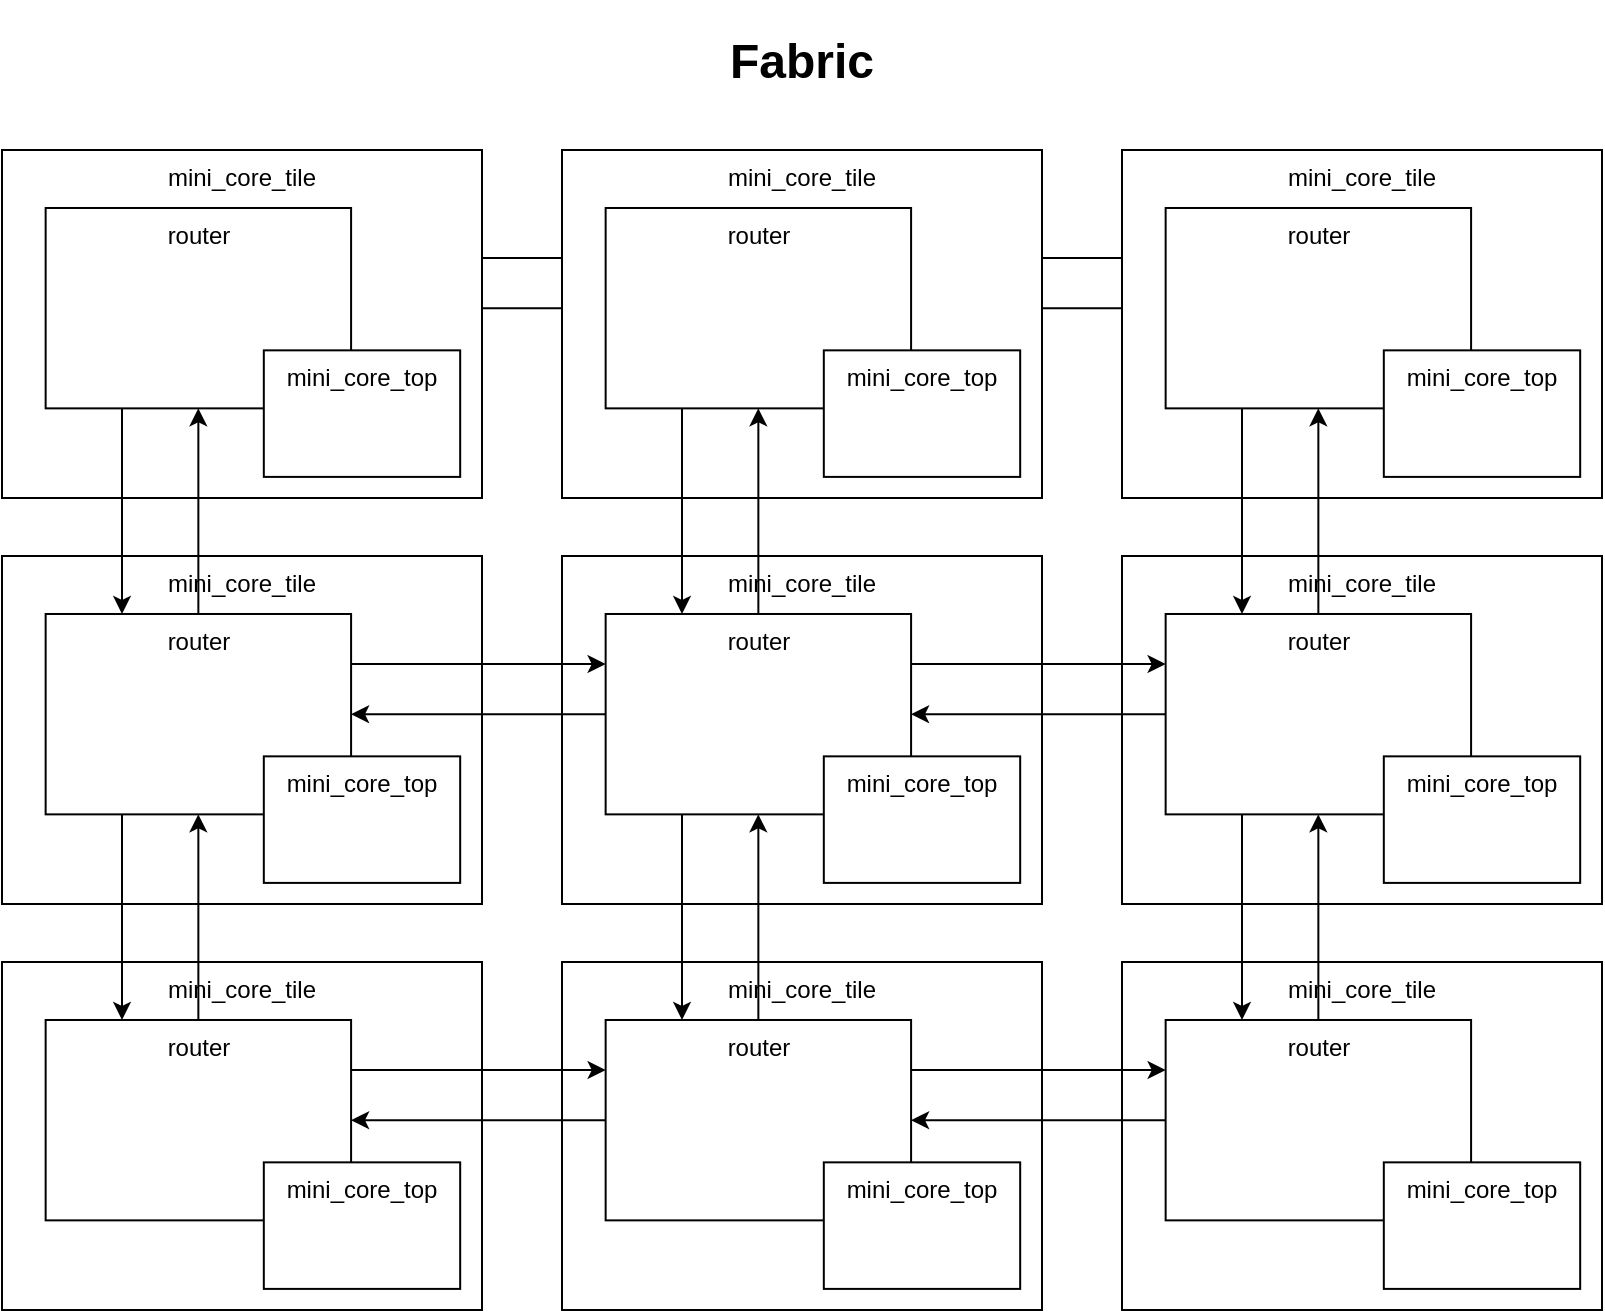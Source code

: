 <mxfile>
    <diagram id="epdJzMUNwXPXIQj0w6-i" name="fabric">
        <mxGraphModel dx="4250" dy="1410" grid="1" gridSize="10" guides="1" tooltips="1" connect="1" arrows="1" fold="1" page="1" pageScale="1" pageWidth="850" pageHeight="1100" math="0" shadow="0">
            <root>
                <mxCell id="0"/>
                <mxCell id="1" parent="0"/>
                <mxCell id="T8j2yCrgbPLeNDtMDKNK-64" value="&lt;h1&gt;Fabric&lt;/h1&gt;" style="text;html=1;strokeColor=none;fillColor=none;spacing=5;spacingTop=-20;whiteSpace=wrap;overflow=hidden;rounded=0;align=center;verticalAlign=middle;horizontal=1;" parent="1" vertex="1">
                    <mxGeometry x="-1370" y="30" width="190" height="40" as="geometry"/>
                </mxCell>
                <mxCell id="4TTUC5ofWZnVixsoBgt_-18" value="" style="group" parent="1" vertex="1" connectable="0">
                    <mxGeometry x="-1395" y="90" width="240" height="174" as="geometry"/>
                </mxCell>
                <UserObject label="mini_core_tile" hedietLinkedDataV1_path="../../source/fabric/mini_core_tile.sv" id="4TTUC5ofWZnVixsoBgt_-19">
                    <mxCell style="whiteSpace=wrap;html=1;verticalAlign=top;" parent="4TTUC5ofWZnVixsoBgt_-18" vertex="1">
                        <mxGeometry width="240" height="174.0" as="geometry"/>
                    </mxCell>
                </UserObject>
                <object label="router" hedietLinkedDataV1_path="../../source/fabric/router/router.sv" id="4TTUC5ofWZnVixsoBgt_-20">
                    <mxCell style="whiteSpace=wrap;html=1;verticalAlign=top;" parent="4TTUC5ofWZnVixsoBgt_-18" vertex="1">
                        <mxGeometry x="21.818" y="28.995" width="152.727" height="100.192" as="geometry"/>
                    </mxCell>
                </object>
                <object label="mini_core_top" hedietLinkedDataV1_path="../../source/mini_core/mini_core_top.sv" id="4TTUC5ofWZnVixsoBgt_-21">
                    <mxCell style="whiteSpace=wrap;html=1;verticalAlign=top;" parent="4TTUC5ofWZnVixsoBgt_-18" vertex="1">
                        <mxGeometry x="130.909" y="100.177" width="98.182" height="63.273" as="geometry"/>
                    </mxCell>
                </object>
                <mxCell id="4TTUC5ofWZnVixsoBgt_-35" value="" style="group" parent="1" vertex="1" connectable="0">
                    <mxGeometry x="-1675" y="90" width="240" height="174" as="geometry"/>
                </mxCell>
                <UserObject label="mini_core_tile" hedietLinkedDataV1_path="../../source/fabric/mini_core_tile.sv" id="4TTUC5ofWZnVixsoBgt_-36">
                    <mxCell style="whiteSpace=wrap;html=1;verticalAlign=top;" parent="4TTUC5ofWZnVixsoBgt_-35" vertex="1">
                        <mxGeometry width="240" height="174.0" as="geometry"/>
                    </mxCell>
                </UserObject>
                <object label="router" hedietLinkedDataV1_path="../../source/fabric/router/router.sv" id="4TTUC5ofWZnVixsoBgt_-37">
                    <mxCell style="whiteSpace=wrap;html=1;verticalAlign=top;" parent="4TTUC5ofWZnVixsoBgt_-35" vertex="1">
                        <mxGeometry x="21.818" y="28.995" width="152.727" height="100.192" as="geometry"/>
                    </mxCell>
                </object>
                <object label="mini_core_top" hedietLinkedDataV1_path="../../source/mini_core/mini_core_top.sv" id="4TTUC5ofWZnVixsoBgt_-38">
                    <mxCell style="whiteSpace=wrap;html=1;verticalAlign=top;" parent="4TTUC5ofWZnVixsoBgt_-35" vertex="1">
                        <mxGeometry x="130.909" y="100.177" width="98.182" height="63.273" as="geometry"/>
                    </mxCell>
                </object>
                <mxCell id="4TTUC5ofWZnVixsoBgt_-39" value="" style="group" parent="1" vertex="1" connectable="0">
                    <mxGeometry x="-1115" y="90" width="240" height="174" as="geometry"/>
                </mxCell>
                <UserObject label="mini_core_tile" hedietLinkedDataV1_path="../../source/fabric/mini_core_tile.sv" id="4TTUC5ofWZnVixsoBgt_-40">
                    <mxCell style="whiteSpace=wrap;html=1;verticalAlign=top;" parent="4TTUC5ofWZnVixsoBgt_-39" vertex="1">
                        <mxGeometry width="240" height="174.0" as="geometry"/>
                    </mxCell>
                </UserObject>
                <object label="router" hedietLinkedDataV1_path="../../source/fabric/router/router.sv" id="4TTUC5ofWZnVixsoBgt_-41">
                    <mxCell style="whiteSpace=wrap;html=1;verticalAlign=top;" parent="4TTUC5ofWZnVixsoBgt_-39" vertex="1">
                        <mxGeometry x="21.818" y="28.995" width="152.727" height="100.192" as="geometry"/>
                    </mxCell>
                </object>
                <object label="mini_core_top" hedietLinkedDataV1_path="../../source/mini_core/mini_core_top.sv" id="4TTUC5ofWZnVixsoBgt_-42">
                    <mxCell style="whiteSpace=wrap;html=1;verticalAlign=top;" parent="4TTUC5ofWZnVixsoBgt_-39" vertex="1">
                        <mxGeometry x="130.909" y="100.177" width="98.182" height="63.273" as="geometry"/>
                    </mxCell>
                </object>
                <mxCell id="4TTUC5ofWZnVixsoBgt_-63" style="edgeStyle=none;html=1;exitX=1;exitY=0.25;exitDx=0;exitDy=0;entryX=0;entryY=0.25;entryDx=0;entryDy=0;" parent="1" source="4TTUC5ofWZnVixsoBgt_-37" target="4TTUC5ofWZnVixsoBgt_-20" edge="1">
                    <mxGeometry relative="1" as="geometry"/>
                </mxCell>
                <mxCell id="4TTUC5ofWZnVixsoBgt_-64" style="edgeStyle=none;html=1;exitX=1;exitY=0.25;exitDx=0;exitDy=0;entryX=0;entryY=0.25;entryDx=0;entryDy=0;" parent="1" source="4TTUC5ofWZnVixsoBgt_-20" target="4TTUC5ofWZnVixsoBgt_-41" edge="1">
                    <mxGeometry relative="1" as="geometry"/>
                </mxCell>
                <mxCell id="4TTUC5ofWZnVixsoBgt_-66" style="edgeStyle=none;html=1;exitX=0;exitY=0.5;exitDx=0;exitDy=0;entryX=1;entryY=0.5;entryDx=0;entryDy=0;" parent="1" source="4TTUC5ofWZnVixsoBgt_-20" target="4TTUC5ofWZnVixsoBgt_-37" edge="1">
                    <mxGeometry relative="1" as="geometry"/>
                </mxCell>
                <mxCell id="4TTUC5ofWZnVixsoBgt_-67" style="edgeStyle=none;html=1;exitX=0;exitY=0.5;exitDx=0;exitDy=0;entryX=1;entryY=0.5;entryDx=0;entryDy=0;" parent="1" source="4TTUC5ofWZnVixsoBgt_-41" target="4TTUC5ofWZnVixsoBgt_-20" edge="1">
                    <mxGeometry relative="1" as="geometry"/>
                </mxCell>
                <mxCell id="4TTUC5ofWZnVixsoBgt_-69" value="" style="group" parent="1" vertex="1" connectable="0">
                    <mxGeometry x="-1395" y="293" width="520" height="377" as="geometry"/>
                </mxCell>
                <UserObject label="mini_core_tile" hedietLinkedDataV1_path="../../source/fabric/mini_core_tile.sv" id="4TTUC5ofWZnVixsoBgt_-70">
                    <mxCell style="whiteSpace=wrap;html=1;verticalAlign=top;" parent="4TTUC5ofWZnVixsoBgt_-69" vertex="1">
                        <mxGeometry width="240" height="174.0" as="geometry"/>
                    </mxCell>
                </UserObject>
                <object label="router" hedietLinkedDataV1_path="../../source/fabric/router/router.sv" id="4TTUC5ofWZnVixsoBgt_-71">
                    <mxCell style="whiteSpace=wrap;html=1;verticalAlign=top;" parent="4TTUC5ofWZnVixsoBgt_-69" vertex="1">
                        <mxGeometry x="21.818" y="28.995" width="152.727" height="100.192" as="geometry"/>
                    </mxCell>
                </object>
                <object label="mini_core_top" hedietLinkedDataV1_path="../../source/mini_core/mini_core_top.sv" id="4TTUC5ofWZnVixsoBgt_-72">
                    <mxCell style="whiteSpace=wrap;html=1;verticalAlign=top;" parent="4TTUC5ofWZnVixsoBgt_-69" vertex="1">
                        <mxGeometry x="130.909" y="100.177" width="98.182" height="63.273" as="geometry"/>
                    </mxCell>
                </object>
                <mxCell id="YUpgrNiksA6dpzFoJJne-1" value="" style="group" parent="4TTUC5ofWZnVixsoBgt_-69" vertex="1" connectable="0">
                    <mxGeometry x="-280" y="-203" width="240" height="174" as="geometry"/>
                </mxCell>
                <UserObject label="mini_core_tile" hedietLinkedDataV1_path="../../source/fabric/mini_core_tile.sv" id="YUpgrNiksA6dpzFoJJne-2">
                    <mxCell style="whiteSpace=wrap;html=1;verticalAlign=top;" parent="YUpgrNiksA6dpzFoJJne-1" vertex="1">
                        <mxGeometry width="240" height="174.0" as="geometry"/>
                    </mxCell>
                </UserObject>
                <object label="router" hedietLinkedDataV1_path="../../source/fabric/router/router.sv" id="YUpgrNiksA6dpzFoJJne-3">
                    <mxCell style="whiteSpace=wrap;html=1;verticalAlign=top;" parent="YUpgrNiksA6dpzFoJJne-1" vertex="1">
                        <mxGeometry x="21.818" y="28.995" width="152.727" height="100.192" as="geometry"/>
                    </mxCell>
                </object>
                <object label="mini_core_top" hedietLinkedDataV1_path="../../source/mini_core/mini_core_top.sv" id="YUpgrNiksA6dpzFoJJne-4">
                    <mxCell style="whiteSpace=wrap;html=1;verticalAlign=top;" parent="YUpgrNiksA6dpzFoJJne-1" vertex="1">
                        <mxGeometry x="130.909" y="100.177" width="98.182" height="63.273" as="geometry"/>
                    </mxCell>
                </object>
                <mxCell id="YUpgrNiksA6dpzFoJJne-5" value="" style="group" parent="4TTUC5ofWZnVixsoBgt_-69" vertex="1" connectable="0">
                    <mxGeometry y="-203" width="240" height="174" as="geometry"/>
                </mxCell>
                <UserObject label="mini_core_tile" hedietLinkedDataV1_path="../../source/fabric/mini_core_tile.sv" id="YUpgrNiksA6dpzFoJJne-6">
                    <mxCell style="whiteSpace=wrap;html=1;verticalAlign=top;" parent="YUpgrNiksA6dpzFoJJne-5" vertex="1">
                        <mxGeometry width="240" height="174.0" as="geometry"/>
                    </mxCell>
                </UserObject>
                <object label="router" hedietLinkedDataV1_path="../../source/fabric/router/router.sv" id="YUpgrNiksA6dpzFoJJne-7">
                    <mxCell style="whiteSpace=wrap;html=1;verticalAlign=top;" parent="YUpgrNiksA6dpzFoJJne-5" vertex="1">
                        <mxGeometry x="21.818" y="28.995" width="152.727" height="100.192" as="geometry"/>
                    </mxCell>
                </object>
                <object label="mini_core_top" hedietLinkedDataV1_path="../../source/mini_core/mini_core_top.sv" id="YUpgrNiksA6dpzFoJJne-8">
                    <mxCell style="whiteSpace=wrap;html=1;verticalAlign=top;" parent="YUpgrNiksA6dpzFoJJne-5" vertex="1">
                        <mxGeometry x="130.909" y="100.177" width="98.182" height="63.273" as="geometry"/>
                    </mxCell>
                </object>
                <mxCell id="YUpgrNiksA6dpzFoJJne-9" value="" style="group" parent="4TTUC5ofWZnVixsoBgt_-69" vertex="1" connectable="0">
                    <mxGeometry x="280" y="-203" width="240" height="174" as="geometry"/>
                </mxCell>
                <UserObject label="mini_core_tile" hedietLinkedDataV1_path="../../source/fabric/mini_core_tile.sv" id="YUpgrNiksA6dpzFoJJne-10">
                    <mxCell style="whiteSpace=wrap;html=1;verticalAlign=top;" parent="YUpgrNiksA6dpzFoJJne-9" vertex="1">
                        <mxGeometry width="240" height="174.0" as="geometry"/>
                    </mxCell>
                </UserObject>
                <object label="router" hedietLinkedDataV1_path="../../source/fabric/router/router.sv" id="YUpgrNiksA6dpzFoJJne-11">
                    <mxCell style="whiteSpace=wrap;html=1;verticalAlign=top;" parent="YUpgrNiksA6dpzFoJJne-9" vertex="1">
                        <mxGeometry x="21.818" y="28.995" width="152.727" height="100.192" as="geometry"/>
                    </mxCell>
                </object>
                <object label="mini_core_top" hedietLinkedDataV1_path="../../source/mini_core/mini_core_top.sv" id="YUpgrNiksA6dpzFoJJne-12">
                    <mxCell style="whiteSpace=wrap;html=1;verticalAlign=top;" parent="YUpgrNiksA6dpzFoJJne-9" vertex="1">
                        <mxGeometry x="130.909" y="100.177" width="98.182" height="63.273" as="geometry"/>
                    </mxCell>
                </object>
                <mxCell id="YUpgrNiksA6dpzFoJJne-13" value="" style="group" parent="4TTUC5ofWZnVixsoBgt_-69" vertex="1" connectable="0">
                    <mxGeometry x="280" width="240" height="174" as="geometry"/>
                </mxCell>
                <UserObject label="mini_core_tile" hedietLinkedDataV1_path="../../source/fabric/mini_core_tile.sv" id="YUpgrNiksA6dpzFoJJne-14">
                    <mxCell style="whiteSpace=wrap;html=1;verticalAlign=top;" parent="YUpgrNiksA6dpzFoJJne-13" vertex="1">
                        <mxGeometry width="240" height="174.0" as="geometry"/>
                    </mxCell>
                </UserObject>
                <object label="router" hedietLinkedDataV1_path="../../source/fabric/router/router.sv" id="YUpgrNiksA6dpzFoJJne-15">
                    <mxCell style="whiteSpace=wrap;html=1;verticalAlign=top;" parent="YUpgrNiksA6dpzFoJJne-13" vertex="1">
                        <mxGeometry x="21.818" y="28.995" width="152.727" height="100.192" as="geometry"/>
                    </mxCell>
                </object>
                <object label="mini_core_top" hedietLinkedDataV1_path="../../source/mini_core/mini_core_top.sv" id="YUpgrNiksA6dpzFoJJne-16">
                    <mxCell style="whiteSpace=wrap;html=1;verticalAlign=top;" parent="YUpgrNiksA6dpzFoJJne-13" vertex="1">
                        <mxGeometry x="130.909" y="100.177" width="98.182" height="63.273" as="geometry"/>
                    </mxCell>
                </object>
                <mxCell id="YUpgrNiksA6dpzFoJJne-17" value="" style="group" parent="4TTUC5ofWZnVixsoBgt_-69" vertex="1" connectable="0">
                    <mxGeometry x="280" y="203" width="240" height="174" as="geometry"/>
                </mxCell>
                <UserObject label="mini_core_tile" hedietLinkedDataV1_path="../../source/fabric/mini_core_tile.sv" id="YUpgrNiksA6dpzFoJJne-18">
                    <mxCell style="whiteSpace=wrap;html=1;verticalAlign=top;" parent="YUpgrNiksA6dpzFoJJne-17" vertex="1">
                        <mxGeometry width="240" height="174.0" as="geometry"/>
                    </mxCell>
                </UserObject>
                <object label="router" hedietLinkedDataV1_path="../../source/fabric/router/router.sv" id="YUpgrNiksA6dpzFoJJne-19">
                    <mxCell style="whiteSpace=wrap;html=1;verticalAlign=top;" parent="YUpgrNiksA6dpzFoJJne-17" vertex="1">
                        <mxGeometry x="21.818" y="28.995" width="152.727" height="100.192" as="geometry"/>
                    </mxCell>
                </object>
                <object label="mini_core_top" hedietLinkedDataV1_path="../../source/mini_core/mini_core_top.sv" id="YUpgrNiksA6dpzFoJJne-20">
                    <mxCell style="whiteSpace=wrap;html=1;verticalAlign=top;" parent="YUpgrNiksA6dpzFoJJne-17" vertex="1">
                        <mxGeometry x="130.909" y="100.177" width="98.182" height="63.273" as="geometry"/>
                    </mxCell>
                </object>
                <mxCell id="YUpgrNiksA6dpzFoJJne-21" value="" style="group" parent="4TTUC5ofWZnVixsoBgt_-69" vertex="1" connectable="0">
                    <mxGeometry y="203" width="240" height="174" as="geometry"/>
                </mxCell>
                <UserObject label="mini_core_tile" hedietLinkedDataV1_path="../../source/fabric/mini_core_tile.sv" id="YUpgrNiksA6dpzFoJJne-22">
                    <mxCell style="whiteSpace=wrap;html=1;verticalAlign=top;" parent="YUpgrNiksA6dpzFoJJne-21" vertex="1">
                        <mxGeometry width="240" height="174.0" as="geometry"/>
                    </mxCell>
                </UserObject>
                <object label="router" hedietLinkedDataV1_path="../../source/fabric/router/router.sv" id="YUpgrNiksA6dpzFoJJne-23">
                    <mxCell style="whiteSpace=wrap;html=1;verticalAlign=top;" parent="YUpgrNiksA6dpzFoJJne-21" vertex="1">
                        <mxGeometry x="21.818" y="28.995" width="152.727" height="100.192" as="geometry"/>
                    </mxCell>
                </object>
                <object label="mini_core_top" hedietLinkedDataV1_path="../../source/mini_core/mini_core_top.sv" id="YUpgrNiksA6dpzFoJJne-24">
                    <mxCell style="whiteSpace=wrap;html=1;verticalAlign=top;" parent="YUpgrNiksA6dpzFoJJne-21" vertex="1">
                        <mxGeometry x="130.909" y="100.177" width="98.182" height="63.273" as="geometry"/>
                    </mxCell>
                </object>
                <mxCell id="4TTUC5ofWZnVixsoBgt_-73" value="" style="group" parent="1" vertex="1" connectable="0">
                    <mxGeometry x="-1675" y="293" width="240" height="174" as="geometry"/>
                </mxCell>
                <UserObject label="mini_core_tile" hedietLinkedDataV1_path="../../source/fabric/mini_core_tile.sv" id="4TTUC5ofWZnVixsoBgt_-74">
                    <mxCell style="whiteSpace=wrap;html=1;verticalAlign=top;" vertex="1" parent="4TTUC5ofWZnVixsoBgt_-73">
                        <mxGeometry width="240" height="174.0" as="geometry"/>
                    </mxCell>
                </UserObject>
                <object label="router" hedietLinkedDataV1_path="../../source/fabric/router/router.sv" id="4TTUC5ofWZnVixsoBgt_-75">
                    <mxCell style="whiteSpace=wrap;html=1;verticalAlign=top;" vertex="1" parent="4TTUC5ofWZnVixsoBgt_-73">
                        <mxGeometry x="21.818" y="28.995" width="152.727" height="100.192" as="geometry"/>
                    </mxCell>
                </object>
                <object label="mini_core_top" hedietLinkedDataV1_path="../../source/mini_core/mini_core_top.sv" id="4TTUC5ofWZnVixsoBgt_-76">
                    <mxCell style="whiteSpace=wrap;html=1;verticalAlign=top;" vertex="1" parent="4TTUC5ofWZnVixsoBgt_-73">
                        <mxGeometry x="130.909" y="100.177" width="98.182" height="63.273" as="geometry"/>
                    </mxCell>
                </object>
                <mxCell id="4TTUC5ofWZnVixsoBgt_-77" value="" style="group" connectable="0" vertex="1" parent="1">
                    <mxGeometry x="-1115" y="293" width="240" height="174" as="geometry"/>
                </mxCell>
                <UserObject label="mini_core_tile" hedietLinkedDataV1_path="../../source/fabric/mini_core_tile.sv" id="4TTUC5ofWZnVixsoBgt_-78">
                    <mxCell style="whiteSpace=wrap;html=1;verticalAlign=top;" vertex="1" parent="4TTUC5ofWZnVixsoBgt_-77">
                        <mxGeometry width="240" height="174.0" as="geometry"/>
                    </mxCell>
                </UserObject>
                <object label="router" hedietLinkedDataV1_path="../../source/fabric/router/router.sv" id="4TTUC5ofWZnVixsoBgt_-79">
                    <mxCell style="whiteSpace=wrap;html=1;verticalAlign=top;" vertex="1" parent="4TTUC5ofWZnVixsoBgt_-77">
                        <mxGeometry x="21.818" y="28.995" width="152.727" height="100.192" as="geometry"/>
                    </mxCell>
                </object>
                <object label="mini_core_top" hedietLinkedDataV1_path="../../source/mini_core/mini_core_top.sv" id="4TTUC5ofWZnVixsoBgt_-80">
                    <mxCell style="whiteSpace=wrap;html=1;verticalAlign=top;" vertex="1" parent="4TTUC5ofWZnVixsoBgt_-77">
                        <mxGeometry x="130.909" y="100.177" width="98.182" height="63.273" as="geometry"/>
                    </mxCell>
                </object>
                <mxCell id="4TTUC5ofWZnVixsoBgt_-85" style="edgeStyle=none;html=1;exitX=1;exitY=0.25;exitDx=0;exitDy=0;entryX=0;entryY=0.25;entryDx=0;entryDy=0;" edge="1" parent="1" source="4TTUC5ofWZnVixsoBgt_-75" target="4TTUC5ofWZnVixsoBgt_-71">
                    <mxGeometry relative="1" as="geometry"/>
                </mxCell>
                <mxCell id="4TTUC5ofWZnVixsoBgt_-86" style="edgeStyle=none;html=1;exitX=1;exitY=0.25;exitDx=0;exitDy=0;entryX=0;entryY=0.25;entryDx=0;entryDy=0;" edge="1" parent="1" source="4TTUC5ofWZnVixsoBgt_-71" target="4TTUC5ofWZnVixsoBgt_-79">
                    <mxGeometry relative="1" as="geometry"/>
                </mxCell>
                <mxCell id="4TTUC5ofWZnVixsoBgt_-88" style="edgeStyle=none;html=1;exitX=0;exitY=0.5;exitDx=0;exitDy=0;entryX=1;entryY=0.5;entryDx=0;entryDy=0;" edge="1" parent="1" source="4TTUC5ofWZnVixsoBgt_-71" target="4TTUC5ofWZnVixsoBgt_-75">
                    <mxGeometry relative="1" as="geometry"/>
                </mxCell>
                <mxCell id="4TTUC5ofWZnVixsoBgt_-89" style="edgeStyle=none;html=1;exitX=0;exitY=0.5;exitDx=0;exitDy=0;entryX=1;entryY=0.5;entryDx=0;entryDy=0;" edge="1" parent="1" source="4TTUC5ofWZnVixsoBgt_-79" target="4TTUC5ofWZnVixsoBgt_-71">
                    <mxGeometry relative="1" as="geometry"/>
                </mxCell>
                <mxCell id="4TTUC5ofWZnVixsoBgt_-91" style="edgeStyle=none;html=1;exitX=0.25;exitY=1;exitDx=0;exitDy=0;entryX=0.25;entryY=0;entryDx=0;entryDy=0;" edge="1" parent="1" source="4TTUC5ofWZnVixsoBgt_-37" target="4TTUC5ofWZnVixsoBgt_-75">
                    <mxGeometry relative="1" as="geometry"/>
                </mxCell>
                <mxCell id="4TTUC5ofWZnVixsoBgt_-93" style="edgeStyle=none;html=1;exitX=0.5;exitY=0;exitDx=0;exitDy=0;entryX=0.5;entryY=1;entryDx=0;entryDy=0;" edge="1" parent="1" source="4TTUC5ofWZnVixsoBgt_-75" target="4TTUC5ofWZnVixsoBgt_-37">
                    <mxGeometry relative="1" as="geometry"/>
                </mxCell>
                <mxCell id="4TTUC5ofWZnVixsoBgt_-94" style="edgeStyle=none;html=1;exitX=0.25;exitY=1;exitDx=0;exitDy=0;entryX=0.25;entryY=0;entryDx=0;entryDy=0;" edge="1" parent="1" source="4TTUC5ofWZnVixsoBgt_-20" target="4TTUC5ofWZnVixsoBgt_-71">
                    <mxGeometry relative="1" as="geometry"/>
                </mxCell>
                <mxCell id="4TTUC5ofWZnVixsoBgt_-95" style="edgeStyle=none;html=1;exitX=0.5;exitY=0;exitDx=0;exitDy=0;entryX=0.5;entryY=1;entryDx=0;entryDy=0;" edge="1" parent="1" source="4TTUC5ofWZnVixsoBgt_-71" target="4TTUC5ofWZnVixsoBgt_-20">
                    <mxGeometry relative="1" as="geometry"/>
                </mxCell>
                <mxCell id="4TTUC5ofWZnVixsoBgt_-96" style="edgeStyle=none;html=1;exitX=0.25;exitY=1;exitDx=0;exitDy=0;entryX=0.25;entryY=0;entryDx=0;entryDy=0;" edge="1" parent="1" source="4TTUC5ofWZnVixsoBgt_-41" target="4TTUC5ofWZnVixsoBgt_-79">
                    <mxGeometry relative="1" as="geometry"/>
                </mxCell>
                <mxCell id="4TTUC5ofWZnVixsoBgt_-97" style="edgeStyle=none;html=1;exitX=0.5;exitY=0;exitDx=0;exitDy=0;entryX=0.5;entryY=1;entryDx=0;entryDy=0;" edge="1" parent="1" source="4TTUC5ofWZnVixsoBgt_-79" target="4TTUC5ofWZnVixsoBgt_-41">
                    <mxGeometry relative="1" as="geometry"/>
                </mxCell>
                <mxCell id="4TTUC5ofWZnVixsoBgt_-100" value="" style="group" connectable="0" vertex="1" parent="1">
                    <mxGeometry x="-1395" y="496" width="240" height="174" as="geometry"/>
                </mxCell>
                <UserObject label="mini_core_tile" hedietLinkedDataV1_path="../../source/fabric/mini_core_tile.sv" id="4TTUC5ofWZnVixsoBgt_-101">
                    <mxCell style="whiteSpace=wrap;html=1;verticalAlign=top;" vertex="1" parent="4TTUC5ofWZnVixsoBgt_-100">
                        <mxGeometry width="240" height="174.0" as="geometry"/>
                    </mxCell>
                </UserObject>
                <object label="router" hedietLinkedDataV1_path="../../source/fabric/router/router.sv" id="4TTUC5ofWZnVixsoBgt_-102">
                    <mxCell style="whiteSpace=wrap;html=1;verticalAlign=top;" vertex="1" parent="4TTUC5ofWZnVixsoBgt_-100">
                        <mxGeometry x="21.818" y="28.995" width="152.727" height="100.192" as="geometry"/>
                    </mxCell>
                </object>
                <object label="mini_core_top" hedietLinkedDataV1_path="../../source/mini_core/mini_core_top.sv" id="4TTUC5ofWZnVixsoBgt_-103">
                    <mxCell style="whiteSpace=wrap;html=1;verticalAlign=top;" vertex="1" parent="4TTUC5ofWZnVixsoBgt_-100">
                        <mxGeometry x="130.909" y="100.177" width="98.182" height="63.273" as="geometry"/>
                    </mxCell>
                </object>
                <mxCell id="4TTUC5ofWZnVixsoBgt_-104" value="" style="group" connectable="0" vertex="1" parent="1">
                    <mxGeometry x="-1675" y="496" width="240" height="174" as="geometry"/>
                </mxCell>
                <UserObject label="mini_core_tile" hedietLinkedDataV1_path="../../source/fabric/mini_core_tile.sv" id="4TTUC5ofWZnVixsoBgt_-105">
                    <mxCell style="whiteSpace=wrap;html=1;verticalAlign=top;" vertex="1" parent="4TTUC5ofWZnVixsoBgt_-104">
                        <mxGeometry width="240" height="174.0" as="geometry"/>
                    </mxCell>
                </UserObject>
                <object label="router" hedietLinkedDataV1_path="../../source/fabric/router/router.sv" id="4TTUC5ofWZnVixsoBgt_-106">
                    <mxCell style="whiteSpace=wrap;html=1;verticalAlign=top;" vertex="1" parent="4TTUC5ofWZnVixsoBgt_-104">
                        <mxGeometry x="21.818" y="28.995" width="152.727" height="100.192" as="geometry"/>
                    </mxCell>
                </object>
                <object label="mini_core_top" hedietLinkedDataV1_path="../../source/mini_core/mini_core_top.sv" id="4TTUC5ofWZnVixsoBgt_-107">
                    <mxCell style="whiteSpace=wrap;html=1;verticalAlign=top;" vertex="1" parent="4TTUC5ofWZnVixsoBgt_-104">
                        <mxGeometry x="130.909" y="100.177" width="98.182" height="63.273" as="geometry"/>
                    </mxCell>
                </object>
                <mxCell id="4TTUC5ofWZnVixsoBgt_-108" value="" style="group" connectable="0" vertex="1" parent="1">
                    <mxGeometry x="-1115" y="496" width="240" height="174" as="geometry"/>
                </mxCell>
                <UserObject label="mini_core_tile" hedietLinkedDataV1_path="../../source/fabric/mini_core_tile.sv" id="4TTUC5ofWZnVixsoBgt_-109">
                    <mxCell style="whiteSpace=wrap;html=1;verticalAlign=top;" vertex="1" parent="4TTUC5ofWZnVixsoBgt_-108">
                        <mxGeometry width="240" height="174.0" as="geometry"/>
                    </mxCell>
                </UserObject>
                <object label="router" hedietLinkedDataV1_path="../../source/fabric/router/router.sv" id="4TTUC5ofWZnVixsoBgt_-110">
                    <mxCell style="whiteSpace=wrap;html=1;verticalAlign=top;" vertex="1" parent="4TTUC5ofWZnVixsoBgt_-108">
                        <mxGeometry x="21.818" y="28.995" width="152.727" height="100.192" as="geometry"/>
                    </mxCell>
                </object>
                <object label="mini_core_top" hedietLinkedDataV1_path="../../source/mini_core/mini_core_top.sv" id="4TTUC5ofWZnVixsoBgt_-111">
                    <mxCell style="whiteSpace=wrap;html=1;verticalAlign=top;" vertex="1" parent="4TTUC5ofWZnVixsoBgt_-108">
                        <mxGeometry x="130.909" y="100.177" width="98.182" height="63.273" as="geometry"/>
                    </mxCell>
                </object>
                <mxCell id="4TTUC5ofWZnVixsoBgt_-116" style="edgeStyle=none;html=1;exitX=1;exitY=0.25;exitDx=0;exitDy=0;entryX=0;entryY=0.25;entryDx=0;entryDy=0;" edge="1" parent="1" source="4TTUC5ofWZnVixsoBgt_-106" target="4TTUC5ofWZnVixsoBgt_-102">
                    <mxGeometry relative="1" as="geometry"/>
                </mxCell>
                <mxCell id="4TTUC5ofWZnVixsoBgt_-117" style="edgeStyle=none;html=1;exitX=1;exitY=0.25;exitDx=0;exitDy=0;entryX=0;entryY=0.25;entryDx=0;entryDy=0;" edge="1" parent="1" source="4TTUC5ofWZnVixsoBgt_-102" target="4TTUC5ofWZnVixsoBgt_-110">
                    <mxGeometry relative="1" as="geometry"/>
                </mxCell>
                <mxCell id="4TTUC5ofWZnVixsoBgt_-119" style="edgeStyle=none;html=1;exitX=0;exitY=0.5;exitDx=0;exitDy=0;entryX=1;entryY=0.5;entryDx=0;entryDy=0;" edge="1" parent="1" source="4TTUC5ofWZnVixsoBgt_-102" target="4TTUC5ofWZnVixsoBgt_-106">
                    <mxGeometry relative="1" as="geometry"/>
                </mxCell>
                <mxCell id="4TTUC5ofWZnVixsoBgt_-120" style="edgeStyle=none;html=1;exitX=0;exitY=0.5;exitDx=0;exitDy=0;entryX=1;entryY=0.5;entryDx=0;entryDy=0;" edge="1" parent="1" source="4TTUC5ofWZnVixsoBgt_-110" target="4TTUC5ofWZnVixsoBgt_-102">
                    <mxGeometry relative="1" as="geometry"/>
                </mxCell>
                <mxCell id="4TTUC5ofWZnVixsoBgt_-152" style="edgeStyle=none;html=1;exitX=0.25;exitY=1;exitDx=0;exitDy=0;entryX=0.25;entryY=0;entryDx=0;entryDy=0;" edge="1" parent="1" source="4TTUC5ofWZnVixsoBgt_-75" target="4TTUC5ofWZnVixsoBgt_-106">
                    <mxGeometry relative="1" as="geometry"/>
                </mxCell>
                <mxCell id="4TTUC5ofWZnVixsoBgt_-153" style="edgeStyle=none;html=1;exitX=0.5;exitY=0;exitDx=0;exitDy=0;entryX=0.5;entryY=1;entryDx=0;entryDy=0;" edge="1" parent="1" source="4TTUC5ofWZnVixsoBgt_-106" target="4TTUC5ofWZnVixsoBgt_-75">
                    <mxGeometry relative="1" as="geometry"/>
                </mxCell>
                <mxCell id="4TTUC5ofWZnVixsoBgt_-154" style="edgeStyle=none;html=1;exitX=0.25;exitY=1;exitDx=0;exitDy=0;entryX=0.25;entryY=0;entryDx=0;entryDy=0;" edge="1" parent="1" source="4TTUC5ofWZnVixsoBgt_-71" target="4TTUC5ofWZnVixsoBgt_-102">
                    <mxGeometry relative="1" as="geometry"/>
                </mxCell>
                <mxCell id="4TTUC5ofWZnVixsoBgt_-155" style="edgeStyle=none;html=1;exitX=0.5;exitY=0;exitDx=0;exitDy=0;entryX=0.5;entryY=1;entryDx=0;entryDy=0;" edge="1" parent="1" source="4TTUC5ofWZnVixsoBgt_-102" target="4TTUC5ofWZnVixsoBgt_-71">
                    <mxGeometry relative="1" as="geometry"/>
                </mxCell>
                <mxCell id="4TTUC5ofWZnVixsoBgt_-156" style="edgeStyle=none;html=1;exitX=0.25;exitY=1;exitDx=0;exitDy=0;entryX=0.25;entryY=0;entryDx=0;entryDy=0;" edge="1" parent="1" source="4TTUC5ofWZnVixsoBgt_-79" target="4TTUC5ofWZnVixsoBgt_-110">
                    <mxGeometry relative="1" as="geometry"/>
                </mxCell>
                <mxCell id="4TTUC5ofWZnVixsoBgt_-157" style="edgeStyle=none;html=1;exitX=0.5;exitY=0;exitDx=0;exitDy=0;entryX=0.5;entryY=1;entryDx=0;entryDy=0;" edge="1" parent="1" source="4TTUC5ofWZnVixsoBgt_-110" target="4TTUC5ofWZnVixsoBgt_-79">
                    <mxGeometry relative="1" as="geometry"/>
                </mxCell>
            </root>
        </mxGraphModel>
    </diagram>
    <diagram id="ivzACX5DH1ySDXppYQka" name="mini_core_tile">
        <mxGraphModel grid="1" page="1" gridSize="10" guides="1" tooltips="1" connect="1" arrows="1" fold="1" pageScale="1" pageWidth="850" pageHeight="1100" math="0" shadow="0">
            <root>
                <mxCell id="0"/>
                <mxCell id="1" parent="0"/>
                <object label="mini_core_tile" hedietLinkedDataV1_path="../../source/fabric/mini_core_tile.sv" id="l-HomuFSGnHIB0650J43-1">
                    <mxCell style="whiteSpace=wrap;html=1;verticalAlign=top;" parent="1" vertex="1">
                        <mxGeometry x="230" y="200" width="410" height="470" as="geometry"/>
                    </mxCell>
                </object>
                <object label="router" hedietLinkedDataV1_path="../../source/fabric/router/router.sv" id="l-HomuFSGnHIB0650J43-2">
                    <mxCell style="whiteSpace=wrap;html=1;verticalAlign=top;" parent="1" vertex="1">
                        <mxGeometry x="261.538" y="256.4" width="252.308" height="263.2" as="geometry"/>
                    </mxCell>
                </object>
                <object label="mini_core_top" hedietLinkedDataV1_path="../../source/mini_core/mini_core_top.sv" id="l-HomuFSGnHIB0650J43-3">
                    <mxCell style="whiteSpace=wrap;html=1;verticalAlign=top;" parent="1" vertex="1">
                        <mxGeometry x="466.538" y="463.2" width="141.923" height="169.2" as="geometry"/>
                    </mxCell>
                </object>
                <mxCell id="85E3ImTF4qyeOsI18sPj-1" value="&lt;h1&gt;mini_core_tile&lt;/h1&gt;" style="text;html=1;strokeColor=none;fillColor=none;spacing=5;spacingTop=-20;whiteSpace=wrap;overflow=hidden;rounded=0;align=center;verticalAlign=middle;" parent="1" vertex="1">
                    <mxGeometry x="323.85" y="90" width="190" height="40" as="geometry"/>
                </mxCell>
            </root>
        </mxGraphModel>
    </diagram>
    <diagram id="YKdvv05w4KDAUPQBwIsd" name="mini_core_top">
        <mxGraphModel dx="1035" dy="705" grid="1" gridSize="10" guides="1" tooltips="1" connect="1" arrows="1" fold="1" page="1" pageScale="1" pageWidth="850" pageHeight="1100" background="none" math="0" shadow="0">
            <root>
                <mxCell id="0"/>
                <mxCell id="1" parent="0"/>
                <UserObject label="&lt;div style=&quot;&quot;&gt;mini_core_top&lt;/div&gt;" hedietLinkedDataV1_path="../../source/mini_core/mini_core_top.sv" id="14">
                    <mxCell style="rounded=1;whiteSpace=wrap;html=1;align=center;verticalAlign=top;" parent="1" vertex="1">
                        <mxGeometry x="260" y="130" width="330" height="390" as="geometry"/>
                    </mxCell>
                </UserObject>
                <mxCell id="29" style="edgeStyle=none;html=1;exitX=0.277;exitY=0.002;exitDx=0;exitDy=0;entryX=0.25;entryY=0;entryDx=0;entryDy=0;exitPerimeter=0;" parent="1" source="14" target="13" edge="1">
                    <mxGeometry relative="1" as="geometry"/>
                </mxCell>
                <mxCell id="23" style="edgeStyle=none;html=1;exitX=0.75;exitY=0;exitDx=0;exitDy=0;entryX=0.75;entryY=1;entryDx=0;entryDy=0;" parent="1" source="11" target="12" edge="1">
                    <mxGeometry relative="1" as="geometry"/>
                </mxCell>
                <UserObject label="mini_core" link="data:page/id,yMYKsYV2CRwJ0KZ0rtiw" hedietLinkedDataV1_path="../../source/mini_core/mini_core_top.sv" hedietLinkedDataV1_symbol="mini_core" id="11">
                    <mxCell style="rounded=1;whiteSpace=wrap;html=1;" parent="1" vertex="1">
                        <mxGeometry x="280" y="410" width="290" height="70" as="geometry"/>
                    </mxCell>
                </UserObject>
                <mxCell id="21" style="edgeStyle=none;html=1;exitX=0.25;exitY=1;exitDx=0;exitDy=0;entryX=0.25;entryY=0;entryDx=0;entryDy=0;" parent="1" source="12" target="11" edge="1">
                    <mxGeometry relative="1" as="geometry"/>
                </mxCell>
                <mxCell id="24" style="edgeStyle=none;html=1;exitX=0.87;exitY=1.001;exitDx=0;exitDy=0;exitPerimeter=0;" parent="1" source="12" edge="1">
                    <mxGeometry relative="1" as="geometry">
                        <mxPoint x="532" y="365" as="sourcePoint"/>
                        <mxPoint x="532" y="410" as="targetPoint"/>
                    </mxGeometry>
                </mxCell>
                <mxCell id="27" style="edgeStyle=none;html=1;exitX=0.75;exitY=0;exitDx=0;exitDy=0;entryX=0.75;entryY=1;entryDx=0;entryDy=0;" parent="1" source="12" target="13" edge="1">
                    <mxGeometry relative="1" as="geometry"/>
                </mxCell>
                <mxCell id="28" style="edgeStyle=none;html=1;exitX=0.5;exitY=0;exitDx=0;exitDy=0;entryX=0.5;entryY=1;entryDx=0;entryDy=0;" parent="1" source="12" target="13" edge="1">
                    <mxGeometry relative="1" as="geometry"/>
                </mxCell>
                <object label="mem_wrap" hedietLinkedDataV1_path="../../source/mini_core/mini_core_top.sv" hedietLinkedDataV1_symbol="mini_mem_wrap" id="12">
                    <mxCell style="rounded=1;whiteSpace=wrap;html=1;" parent="1" vertex="1">
                        <mxGeometry x="280" y="295" width="290" height="70" as="geometry"/>
                    </mxCell>
                </object>
                <mxCell id="26" style="edgeStyle=none;html=1;entryX=0.144;entryY=0.027;entryDx=0;entryDy=0;exitX=0.144;exitY=1.004;exitDx=0;exitDy=0;exitPerimeter=0;entryPerimeter=0;" parent="1" source="13" target="12" edge="1">
                    <mxGeometry relative="1" as="geometry">
                        <mxPoint x="322.5" y="250" as="sourcePoint"/>
                        <mxPoint x="322.5" y="295" as="targetPoint"/>
                    </mxGeometry>
                </mxCell>
                <mxCell id="30" style="edgeStyle=none;html=1;exitX=0.75;exitY=0;exitDx=0;exitDy=0;entryX=0.722;entryY=0.002;entryDx=0;entryDy=0;entryPerimeter=0;" parent="1" source="13" target="14" edge="1">
                    <mxGeometry relative="1" as="geometry"/>
                </mxCell>
                <mxCell id="13" value="io_ctrl" style="rounded=1;whiteSpace=wrap;html=1;" parent="1" vertex="1">
                    <mxGeometry x="280" y="180" width="290" height="70" as="geometry"/>
                </mxCell>
                <mxCell id="25" style="edgeStyle=none;html=1;exitX=0.124;exitY=0.012;exitDx=0;exitDy=0;entryX=0.121;entryY=1.025;entryDx=0;entryDy=0;entryPerimeter=0;exitPerimeter=0;" parent="1" source="11" target="12" edge="1">
                    <mxGeometry relative="1" as="geometry">
                        <mxPoint x="482.5" y="415" as="sourcePoint"/>
                        <mxPoint x="482.5" y="370" as="targetPoint"/>
                    </mxGeometry>
                </mxCell>
                <mxCell id="fcm0JTpcQdwlod8-AqyA-30" value="&lt;h1&gt;mini_core_top&lt;/h1&gt;" style="text;html=1;strokeColor=none;fillColor=none;spacing=5;spacingTop=-20;whiteSpace=wrap;overflow=hidden;rounded=0;labelBackgroundColor=#18141D;" parent="1" vertex="1">
                    <mxGeometry x="340" y="60" width="190" height="50" as="geometry"/>
                </mxCell>
            </root>
        </mxGraphModel>
    </diagram>
    <diagram id="G4HeQISwVZlmTRYL7oKJ" name="mini_core_mem_wrap">
        <mxGraphModel dx="1035" dy="705" grid="1" gridSize="10" guides="1" tooltips="1" connect="1" arrows="1" fold="1" page="1" pageScale="1" pageWidth="850" pageHeight="1100" math="0" shadow="0">
            <root>
                <mxCell id="0"/>
                <mxCell id="1" parent="0"/>
            </root>
        </mxGraphModel>
    </diagram>
    <diagram id="yMYKsYV2CRwJ0KZ0rtiw" name="mini_core">
        <mxGraphModel dx="1035" dy="705" grid="1" gridSize="10" guides="1" tooltips="1" connect="1" arrows="1" fold="1" page="1" pageScale="1" pageWidth="850" pageHeight="1100" background="none" math="0" shadow="0">
            <root>
                <mxCell id="0"/>
                <mxCell id="1" parent="0"/>
                <mxCell id="RbBIWwb7x5zN7ZK9Y70G-1" value="&lt;div style=&quot;&quot;&gt;#mini_core&lt;/div&gt;" style="rounded=1;whiteSpace=wrap;html=1;align=center;verticalAlign=top;" parent="1" vertex="1">
                    <mxGeometry x="100" y="110" width="580" height="300" as="geometry"/>
                </mxCell>
                <mxCell id="RbBIWwb7x5zN7ZK9Y70G-3" value="&lt;div style=&quot;&quot;&gt;decode&lt;/div&gt;" style="rounded=1;whiteSpace=wrap;html=1;align=center;verticalAlign=top;" parent="1" vertex="1">
                    <mxGeometry x="230" y="230" width="90" height="170" as="geometry"/>
                </mxCell>
                <mxCell id="RbBIWwb7x5zN7ZK9Y70G-4" value="&lt;div style=&quot;&quot;&gt;execute&lt;/div&gt;" style="rounded=1;whiteSpace=wrap;html=1;align=center;verticalAlign=top;" parent="1" vertex="1">
                    <mxGeometry x="335" y="230" width="90" height="170" as="geometry"/>
                </mxCell>
                <UserObject label="&lt;div style=&quot;&quot;&gt;fetch&lt;/div&gt;" id="RbBIWwb7x5zN7ZK9Y70G-5">
                    <mxCell style="rounded=1;whiteSpace=wrap;html=1;align=center;verticalAlign=top;" parent="1" vertex="1">
                        <mxGeometry x="130" y="230" width="90" height="170" as="geometry"/>
                    </mxCell>
                </UserObject>
                <mxCell id="RbBIWwb7x5zN7ZK9Y70G-6" value="&lt;div style=&quot;&quot;&gt;mem_access&lt;/div&gt;" style="rounded=1;whiteSpace=wrap;html=1;align=center;verticalAlign=top;" parent="1" vertex="1">
                    <mxGeometry x="440" y="230" width="90" height="170" as="geometry"/>
                </mxCell>
                <mxCell id="RbBIWwb7x5zN7ZK9Y70G-7" value="&lt;div style=&quot;&quot;&gt;wr_back&lt;/div&gt;" style="rounded=1;whiteSpace=wrap;html=1;align=center;verticalAlign=top;" parent="1" vertex="1">
                    <mxGeometry x="550" y="230" width="90" height="170" as="geometry"/>
                </mxCell>
                <mxCell id="0pI3UCUMWnOChNHo2n15-1" value="&lt;h1&gt;mini_core&lt;/h1&gt;" style="text;html=1;strokeColor=none;fillColor=none;spacing=5;spacingTop=-20;whiteSpace=wrap;overflow=hidden;rounded=0;labelBackgroundColor=#18141D;" parent="1" vertex="1">
                    <mxGeometry x="322.5" y="20" width="135" height="40" as="geometry"/>
                </mxCell>
            </root>
        </mxGraphModel>
    </diagram>
    <diagram id="RxsrAjMaPrElbOpgNKDO" name="big_core_top">
        <mxGraphModel dx="922" dy="426" grid="1" gridSize="10" guides="1" tooltips="1" connect="1" arrows="1" fold="1" page="1" pageScale="1" pageWidth="850" pageHeight="1100" math="0" shadow="0">
            <root>
                <mxCell id="0"/>
                <mxCell id="1" parent="0"/>
            </root>
        </mxGraphModel>
    </diagram>
    <diagram id="XC62MlED3ZfeMSzVem0h" name="big_core">
        <mxGraphModel dx="545" dy="341" grid="1" gridSize="10" guides="1" tooltips="1" connect="1" arrows="1" fold="1" page="1" pageScale="1" pageWidth="850" pageHeight="1100" math="0" shadow="0">
            <root>
                <mxCell id="0"/>
                <mxCell id="1" parent="0"/>
            </root>
        </mxGraphModel>
    </diagram>
    <diagram id="yL7Qqtbgr_HauNqS0v70" name="router">
        <mxGraphModel dx="545" dy="341" grid="1" gridSize="10" guides="1" tooltips="1" connect="1" arrows="1" fold="1" page="1" pageScale="1" pageWidth="850" pageHeight="1100" math="0" shadow="0">
            <root>
                <mxCell id="0"/>
                <mxCell id="1" parent="0"/>
            </root>
        </mxGraphModel>
    </diagram>
</mxfile>